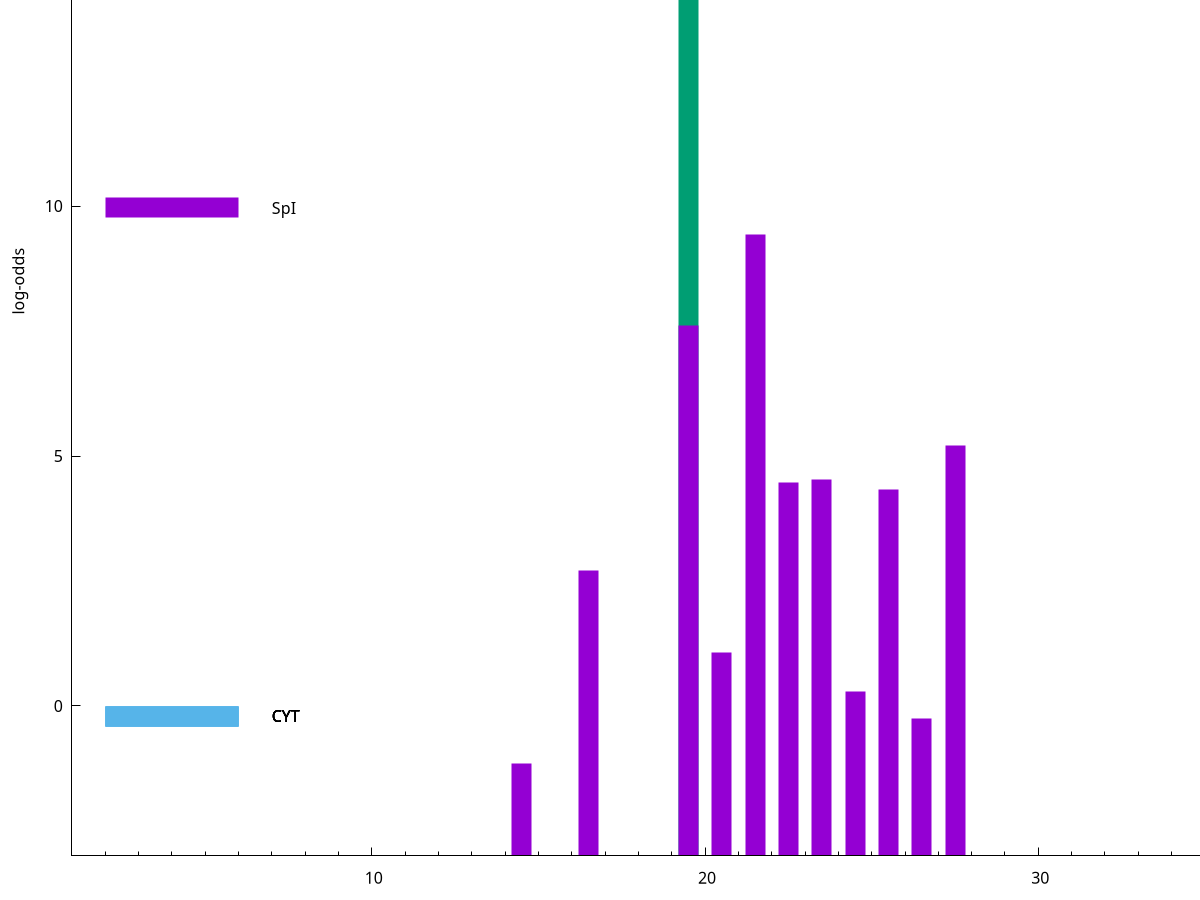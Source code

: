 set title "LipoP predictions for SRR3467249.gff"
set size 2., 1.4
set xrange [1:70] 
set mxtics 10
set yrange [-3:20]
set y2range [0:23]
set ylabel "log-odds"
set term postscript eps color solid "Helvetica" 30
set output "SRR3467249.gff17.eps"
set arrow from 2,16.9756 to 6,16.9756 nohead lt 2 lw 20
set label "SpII" at 7,16.9756
set arrow from 2,9.96246 to 6,9.96246 nohead lt 1 lw 20
set label "SpI" at 7,9.96246
set arrow from 2,-0.200913 to 6,-0.200913 nohead lt 3 lw 20
set label "CYT" at 7,-0.200913
set arrow from 2,-0.200913 to 6,-0.200913 nohead lt 3 lw 20
set label "CYT" at 7,-0.200913
set arrow from 2,-0.200913 to 6,-0.200913 nohead lt 3 lw 20
set label "CYT" at 7,-0.200913
set arrow from 2,-0.200913 to 6,-0.200913 nohead lt 3 lw 20
set label "CYT" at 7,-0.200913
set arrow from 2,-0.200913 to 6,-0.200913 nohead lt 3 lw 20
set label "CYT" at 7,-0.200913
set arrow from 2,16.9756 to 6,16.9756 nohead lt 2 lw 20
set label "SpII" at 7,16.9756
# NOTE: The scores below are the log-odds scores with the threshold
# NOTE: subtracted (a hack to make gnuplot make the histogram all
# NOTE: look nice).
plot "-" axes x1y2 title "" with impulses lt 2 lw 20, "-" axes x1y2 title "" with impulses lt 1 lw 20
19.500000 19.975600
e
21.500000 12.425080
19.500000 10.618980
27.500000 8.209880
23.500000 7.537780
22.500000 7.471100
25.500000 7.322300
16.500000 5.705720
20.500000 4.067850
24.500000 3.294223
26.500000 2.758305
14.500000 1.846780
e
exit
